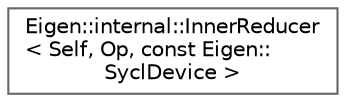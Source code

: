 digraph "类继承关系图"
{
 // LATEX_PDF_SIZE
  bgcolor="transparent";
  edge [fontname=Helvetica,fontsize=10,labelfontname=Helvetica,labelfontsize=10];
  node [fontname=Helvetica,fontsize=10,shape=box,height=0.2,width=0.4];
  rankdir="LR";
  Node0 [id="Node000000",label="Eigen::internal::InnerReducer\l\< Self, Op, const Eigen::\lSyclDevice \>",height=0.2,width=0.4,color="grey40", fillcolor="white", style="filled",URL="$struct_eigen_1_1internal_1_1_inner_reducer_3_01_self_00_01_op_00_01const_01_eigen_1_1_sycl_device_01_4.html",tooltip=" "];
}
